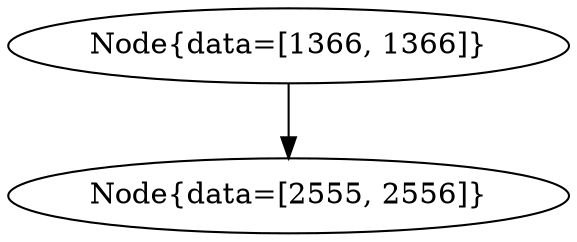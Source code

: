 digraph G{
1158747247 [label="Node{data=[1366, 1366]}"]
1158747247 -> 1544967706
1544967706 [label="Node{data=[2555, 2556]}"]
}